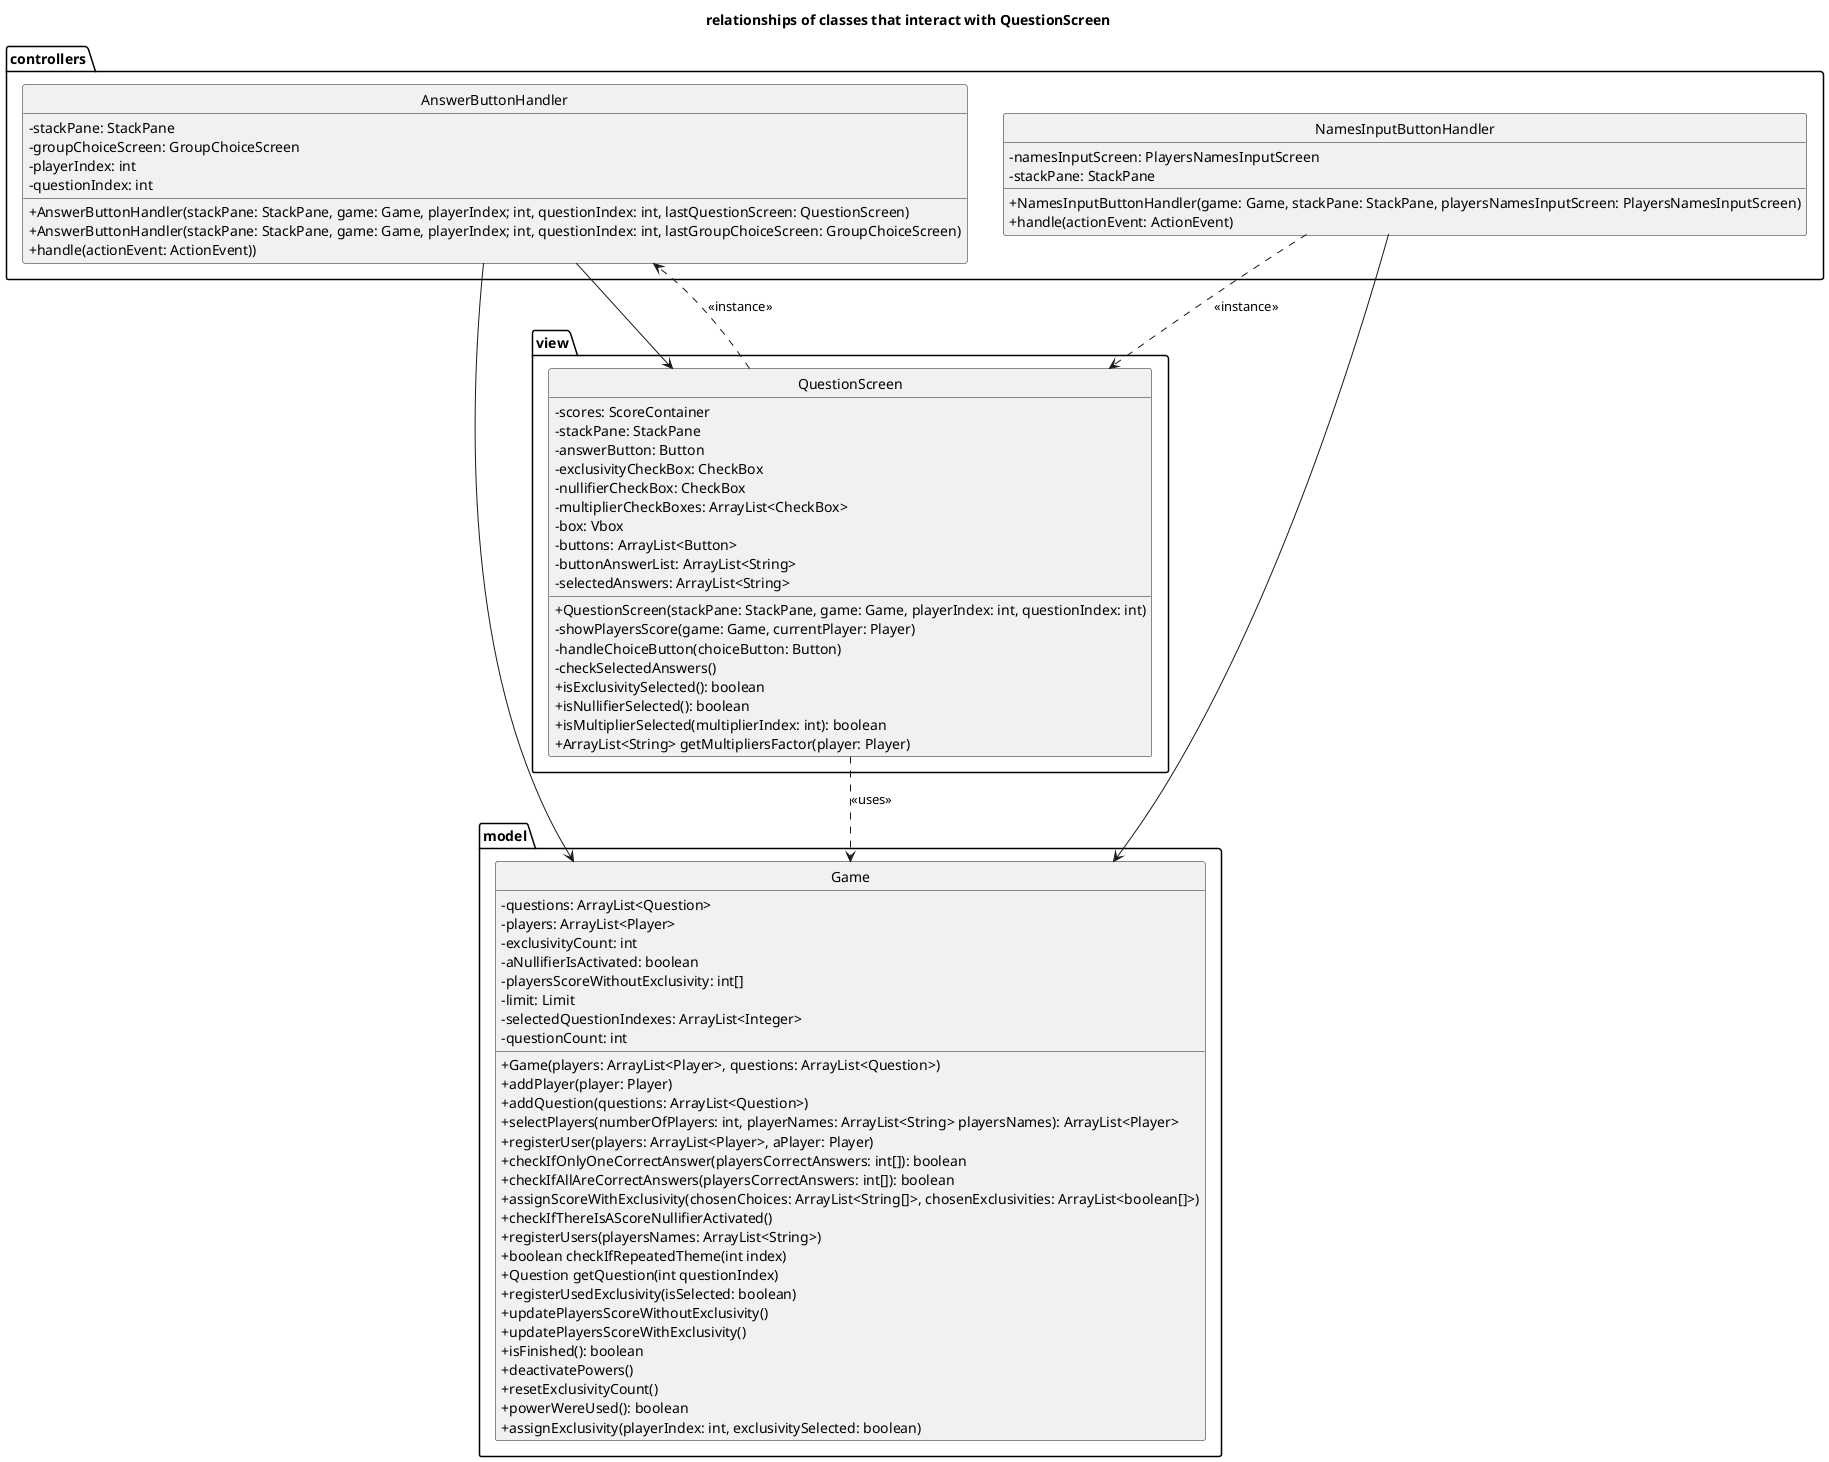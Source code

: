 @startuml

skinparam monochrome true
hide circle
skinparam classAttributeIconSize 0

title relationships of classes that interact with QuestionScreen

package view {
    class QuestionScreen {
    - scores: ScoreContainer
    - stackPane: StackPane
    - answerButton: Button
    - exclusivityCheckBox: CheckBox
    - nullifierCheckBox: CheckBox
    - multiplierCheckBoxes: ArrayList<CheckBox>
    - box: Vbox
    - buttons: ArrayList<Button>
    - buttonAnswerList: ArrayList<String>
    - selectedAnswers: ArrayList<String>
    + QuestionScreen(stackPane: StackPane, game: Game, playerIndex: int, questionIndex: int)
    - showPlayersScore(game: Game, currentPlayer: Player)
    - handleChoiceButton(choiceButton: Button)
    - checkSelectedAnswers()
    + isExclusivitySelected(): boolean
    + isNullifierSelected(): boolean
    + isMultiplierSelected(multiplierIndex: int): boolean
    + ArrayList<String> getMultipliersFactor(player: Player)
    }
}

package controllers {
    class NamesInputButtonHandler {
    - namesInputScreen: PlayersNamesInputScreen
    - stackPane: StackPane
    + NamesInputButtonHandler(game: Game, stackPane: StackPane, playersNamesInputScreen: PlayersNamesInputScreen)
    + handle(actionEvent: ActionEvent)
    }

    class AnswerButtonHandler {
    - stackPane: StackPane
    - groupChoiceScreen: GroupChoiceScreen
    - playerIndex: int
    - questionIndex: int
    + AnswerButtonHandler(stackPane: StackPane, game: Game, playerIndex; int, questionIndex: int, lastQuestionScreen: QuestionScreen)
    + AnswerButtonHandler(stackPane: StackPane, game: Game, playerIndex; int, questionIndex: int, lastGroupChoiceScreen: GroupChoiceScreen)
    + handle(actionEvent: ActionEvent))
    }
}

package model {
    class Game {
    - questions: ArrayList<Question>
    - players: ArrayList<Player>
    - exclusivityCount: int
    - aNullifierIsActivated: boolean
    - playersScoreWithoutExclusivity: int[]
    - limit: Limit
    - selectedQuestionIndexes: ArrayList<Integer>
    - questionCount: int
    + Game(players: ArrayList<Player>, questions: ArrayList<Question>)
    + addPlayer(player: Player)
    + addQuestion(questions: ArrayList<Question>)
    + selectPlayers(numberOfPlayers: int, playerNames: ArrayList<String> playersNames): ArrayList<Player>
    + registerUser(players: ArrayList<Player>, aPlayer: Player)
    + checkIfOnlyOneCorrectAnswer(playersCorrectAnswers: int[]): boolean
    + checkIfAllAreCorrectAnswers(playersCorrectAnswers: int[]): boolean
    + assignScoreWithExclusivity(chosenChoices: ArrayList<String[]>, chosenExclusivities: ArrayList<boolean[]>)
    + checkIfThereIsAScoreNullifierActivated()
    + registerUsers(playersNames: ArrayList<String>)
    + boolean checkIfRepeatedTheme(int index)
    + Question getQuestion(int questionIndex)
    + registerUsedExclusivity(isSelected: boolean)
    + updatePlayersScoreWithoutExclusivity()
    + updatePlayersScoreWithExclusivity()
    + isFinished(): boolean
    + deactivatePowers()
    + resetExclusivityCount()
    + powerWereUsed(): boolean
    + assignExclusivity(playerIndex: int, exclusivitySelected: boolean)
    }
}

QuestionScreen ..> Game: <<uses>>
QuestionScreen ..> AnswerButtonHandler: <<instance>>

NamesInputButtonHandler ..> QuestionScreen: <<instance>>
NamesInputButtonHandler --> Game

AnswerButtonHandler --> QuestionScreen
AnswerButtonHandler -> Game

@enduml
